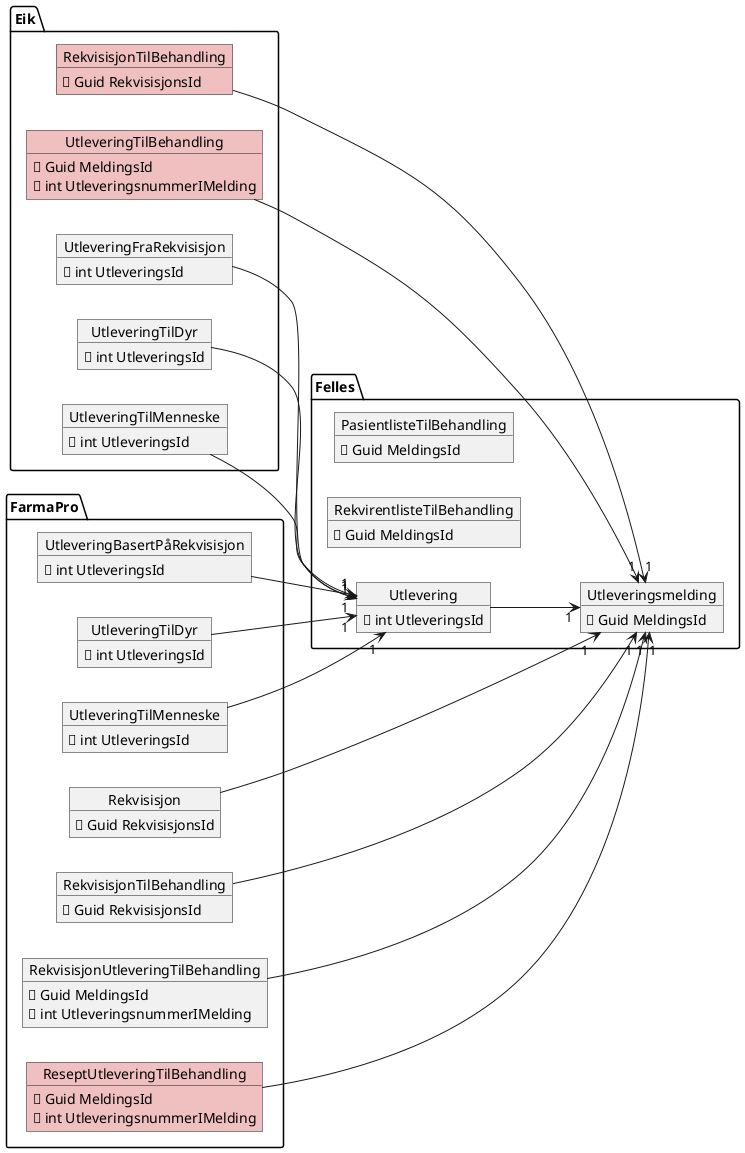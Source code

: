 @startuml Utleveringslager

left to right direction

!$DetaljertVisning=0


package Felles {
    object PasientlisteTilBehandling {
      🔑 Guid MeldingsId
    }

    object RekvirentlisteTilBehandling {
      🔑 Guid MeldingsId
    }

    object Utleveringsmelding {
      🔑 Guid MeldingsId
    }

    object Utlevering {
      🔑 int UtleveringsId
    }
    Utlevering --> "1" Utleveringsmelding
}


package Eik {
    object "RekvisisjonTilBehandling" as Eik_RekvisisjonTilBehandling #F0C0C0 {
      🔑 Guid RekvisisjonsId
    }
    Eik_RekvisisjonTilBehandling --> "1" Utleveringsmelding

    object "UtleveringTilBehandling" as Eik_UtleveringTilBehandling #F0C0C0 {
      🔑 Guid MeldingsId
      🔑 int UtleveringsnummerIMelding
    }
    Eik_UtleveringTilBehandling --> "1" Utleveringsmelding

    object "UtleveringFraRekvisisjon" as Eik_UtleveringFraRekvisisjon {
      🔑 int UtleveringsId
    }
    Eik_UtleveringFraRekvisisjon --> "1" Utlevering

    !if ($DetaljertVisning)
        object "UtlevertVare" as Eik_UtlevertVare {
        🔑 int UtlevertVareId
      }

      object "InstitusjonsIdentitet" as Eik_InstitusjonsIdentitet {
        🔑 int InstitusjonsIdentitetId
      }

      object "Rekvisisjon" as Eik_Rekvisisjon {
        🔑 Guid RekvisisjonId
      }
      Eik_Rekvisisjon --> "0..*" Eik_InstitusjonsIdentitet
      Eik_UtleveringFraRekvisisjon --> "1" Eik_UtlevertVare
    !endif


    object "UtleveringTilDyr" as Eik_UtleveringTilDyr {
      🔑 int UtleveringsId
    }
    Eik_UtleveringTilDyr --> "1" Utlevering

    !if ($DetaljertVisning)
      object "Apoteksystem" as Eik_Apoteksystem {
        🔑 int ApoteksystemId
      }
      object "Resept" as Eik_Resept {
        🔑 int ReseptId
      }
      object "UtleveringTilDyr_Kryptert" as Eik_UtleveringTilDyr_Kryptert #F0C0C0 {
        🔑 int UtleveringTilDyrUtleveringsId
      }
      Eik_UtleveringTilDyr --> "1" Eik_UtlevertVare
      Eik_UtleveringTilDyr --> "0..1" Eik_Resept
      Eik_UtleveringTilDyr *-- Eik_UtleveringTilDyr_Kryptert
      Eik_UtleveringTilDyr --> "0..1" Eik_Apoteksystem
    !endif

    object "UtleveringTilMenneske" as Eik_UtleveringTilMenneske {
      🔑 int UtleveringsId
    }
    Eik_UtleveringTilMenneske --> "1" Utlevering

    !if ($DetaljertVisning)
      object "Refusjon" as Eik_Refusjon {
        🔑 int UtleveringsId
      } 

      object "PasientFraApotek" as Eik_PasientFraApotek {
        🔑 int PasientFraApotekId
      }

      object "UtleveringTilMenneske_Kryptert" as Eik_UtleveringTilMenneske_Kryptert #F0C0C0 {
        🔑 int UtleveringTilMenneskeUtleveringsId
      }

      Eik_UtleveringTilMenneske --> "0..1" Eik_Apoteksystem
      Eik_UtleveringTilMenneske --> "1" Eik_UtlevertVare
      Eik_UtleveringTilMenneske --> "0..1" Eik_PasientFraApotek
      Eik_UtleveringTilMenneske *-- Eik_UtleveringTilMenneske_Kryptert
      Eik_UtleveringTilMenneske --> "0..1" Eik_Resept
      Eik_UtleveringTilMenneske --> Eik_Refusjon
    !endif

    !if ($DetaljertVisning)
      object "BestanddelAnnet_Kryptert" as Eik_BestanddelAnnet_Kryptert #F0C0C0 {
        🔑 int BestanddelAnnetId
      }

      object "BestanddelAnnet" as Eik_BestanddelAnnet {
        🔑 int BestanddelAnnetId
      }
      Eik_BestanddelAnnet *-- Eik_BestanddelAnnet_Kryptert

      object "LegemiddelMerkevare" as Eik_LegemiddelMerkevare {
        🔑 int LegemiddelMerkevareId
      }

      object "Legemiddelpakning_Kryptert" as Eik_Legemiddelpakning_Kryptert #F0C0C0 {
        🔑 int LegemiddelpakningId
      }

      object "Legemiddelpakning" as Eik_Legemiddelpakning {
        🔑 int LegemiddelpakningId
      }
      Eik_Legemiddelpakning *-- Eik_Legemiddelpakning_Kryptert

      object "LegemiddelVirkestoff" as Eik_LegemiddelVirkestoff {
      🔑 int LegemiddelVirkestoffId
      }

      object "BestanddelLegemiddel" as Eik_BestanddelLegemiddel {
        🔑 int BestanddelLegemiddelId
      }
      Eik_BestanddelLegemiddel --> "0..1" Eik_LegemiddelMerkevare
      Eik_BestanddelLegemiddel --> "0..1" Eik_LegemiddelVirkestoff
      Eik_BestanddelLegemiddel --> "0..1" Eik_Legemiddelpakning


      object "BestanddelVirkestoff" as Eik_BestanddelVirkestoff {
        🔑 int BestanddelVirkestoffId
      }
    !endif

    !if ($DetaljertVisning)
      object "LegemiddelMerkevare_Kryptert" as Eik_LegemiddelMerkevare_Kryptert #F0C0C0 {
        🔑 int LegemiddelMerkevareId
      }
      Eik_LegemiddelMerkevare *-- Eik_LegemiddelMerkevare_Kryptert

      object "LegemiddelVirkestoff_Kryptert" as Eik_LegemiddelVirkestoff_Kryptert #F0C0C0 {
        🔑 int LegemiddelVirkestoffId
      }
      Eik_LegemiddelVirkestoff *-- Eik_LegemiddelVirkestoff_Kryptert

      object "Legemiddelblanding_Kryptert" as Eik_Legemiddelblanding_Kryptert #F0C0C0 {
        🔑 int LegemiddelblandingId
      }

      object "Legemiddelblanding" as Eik_Legemiddelblanding {
      🔑 int LegemiddelblandingId
      }
      Eik_Legemiddelblanding *-- Eik_Legemiddelblanding_Kryptert
      Eik_Legemiddelblanding --> "0..*" Eik_BestanddelAnnet
      Eik_Legemiddelblanding --> "0..*" Eik_BestanddelVirkestoff
      Eik_Legemiddelblanding --> "0..*" Eik_BestanddelLegemiddel
    !endif

    !if ($DetaljertVisning)
      object "Resept_RekvirertVare_Kryptert" as Eik_Resept_RekvirertVare_Kryptert #F0C0C0 {
        🔑 int RekvirertVareReseptId
      }
      Eik_Resept *-- Eik_Resept_RekvirertVare_Kryptert

      object "Lokalvare_Kryptert" as Eik_Lokalvare_Kryptert #F0C0C0 {
        🔑 int LokalvareId
      }

      object "Lokalvare" as Eik_Lokalvare {
        🔑 int LokalvareId
      }

      Eik_Lokalvare *-- Eik_Lokalvare_Kryptert
      Eik_UtlevertVare --> "0..1" Eik_Lokalvare
      Eik_UtlevertVare --> "0..1" Eik_Legemiddelblanding

      Eik_Rekvisisjon --> "0..1" Eik_Apoteksystem
      Eik_Rekvisisjon --> "0..*" Eik_UtleveringFraRekvisisjon
    !endif
}


package FarmaPro {

  !if ($DetaljertVisning)
    object UtleveringslagerFarmaproHendelse

    object Hendelse {
      🔑 Guid HendelseId
    }
    Hendelse *-- UtleveringslagerFarmaproHendelse

    object Refusjon {
      🔑 int UtleveringsId
    }

    object KundenavnFraApotek #F0C0C0 {
      🔑 Guid RekvisisjonsId
    }

    object Institusjon {
      🔑 Guid RekvisisjonsId
    }
    Institusjon --> "0..1" KundenavnFraApotek
  !endif

    object Rekvisisjon {
      🔑 Guid RekvisisjonsId
    }
    Rekvisisjon --> "1" Utleveringsmelding

    !if ($DetaljertVisning)
      object RekvirentFraApotek
      Rekvisisjon *-- RekvirentFraApotek
      Rekvisisjon --> "0..1" Institusjon
    !endif

    object UtleveringTilDyr {
      🔑 int UtleveringsId
    }
    UtleveringTilDyr --> "1" Utlevering
    !if ($DetaljertVisning)
      object UtlevertVare
      UtleveringTilDyr *-- UtlevertVare
      object Resept
      UtleveringTilDyr *-- Resept
      object Dyreart
      UtleveringTilDyr *-- Dyreart
      object BruksveiledningTilDyr #F0C0C0 {
        🔑 int UtleveringTilDyrUtleveringsId
      }
      UtleveringTilDyr *-- BruksveiledningTilDyr
    !endif

      object UtleveringTilMenneske {
        🔑 int UtleveringsId      
      }
      UtleveringTilMenneske --> "1" Utlevering

    !if ($DetaljertVisning)
      UtleveringTilMenneske *-- UtlevertVare
      
      object PasientFraApotek      
      UtleveringTilMenneske *-- PasientFraApotek
      UtleveringTilMenneske *-- Resept    
      UtleveringTilMenneske --> "0..1" Refusjon

      object BruksveiledningTilMenneske #F0C0C0 {
        🔑 int UtleveringTilMenneskeUtleveringsId
      }
      UtleveringTilMenneske *-- BruksveiledningTilMenneske
    !endif

    object RekvisisjonTilBehandling {
      🔑 Guid RekvisisjonsId
    }
    RekvisisjonTilBehandling --> "1" Utleveringsmelding

    object RekvisisjonUtleveringTilBehandling {
      🔑 Guid MeldingsId
      🔑 int UtleveringsnummerIMelding
    }
    RekvisisjonUtleveringTilBehandling --> "1" Utleveringsmelding

    object UtleveringBasertPåRekvisisjon {
      🔑 int UtleveringsId      
    }
    UtleveringBasertPåRekvisisjon --> "1" Utlevering

    !if ($DetaljertVisning)
      UtleveringBasertPåRekvisisjon *-- UtlevertVare
    !endif

    object ReseptUtleveringTilBehandling  #F0C0C0 {
      🔑 Guid MeldingsId
      🔑 int UtleveringsnummerIMelding
    }
    ReseptUtleveringTilBehandling --> "1" Utleveringsmelding
}

@enduml